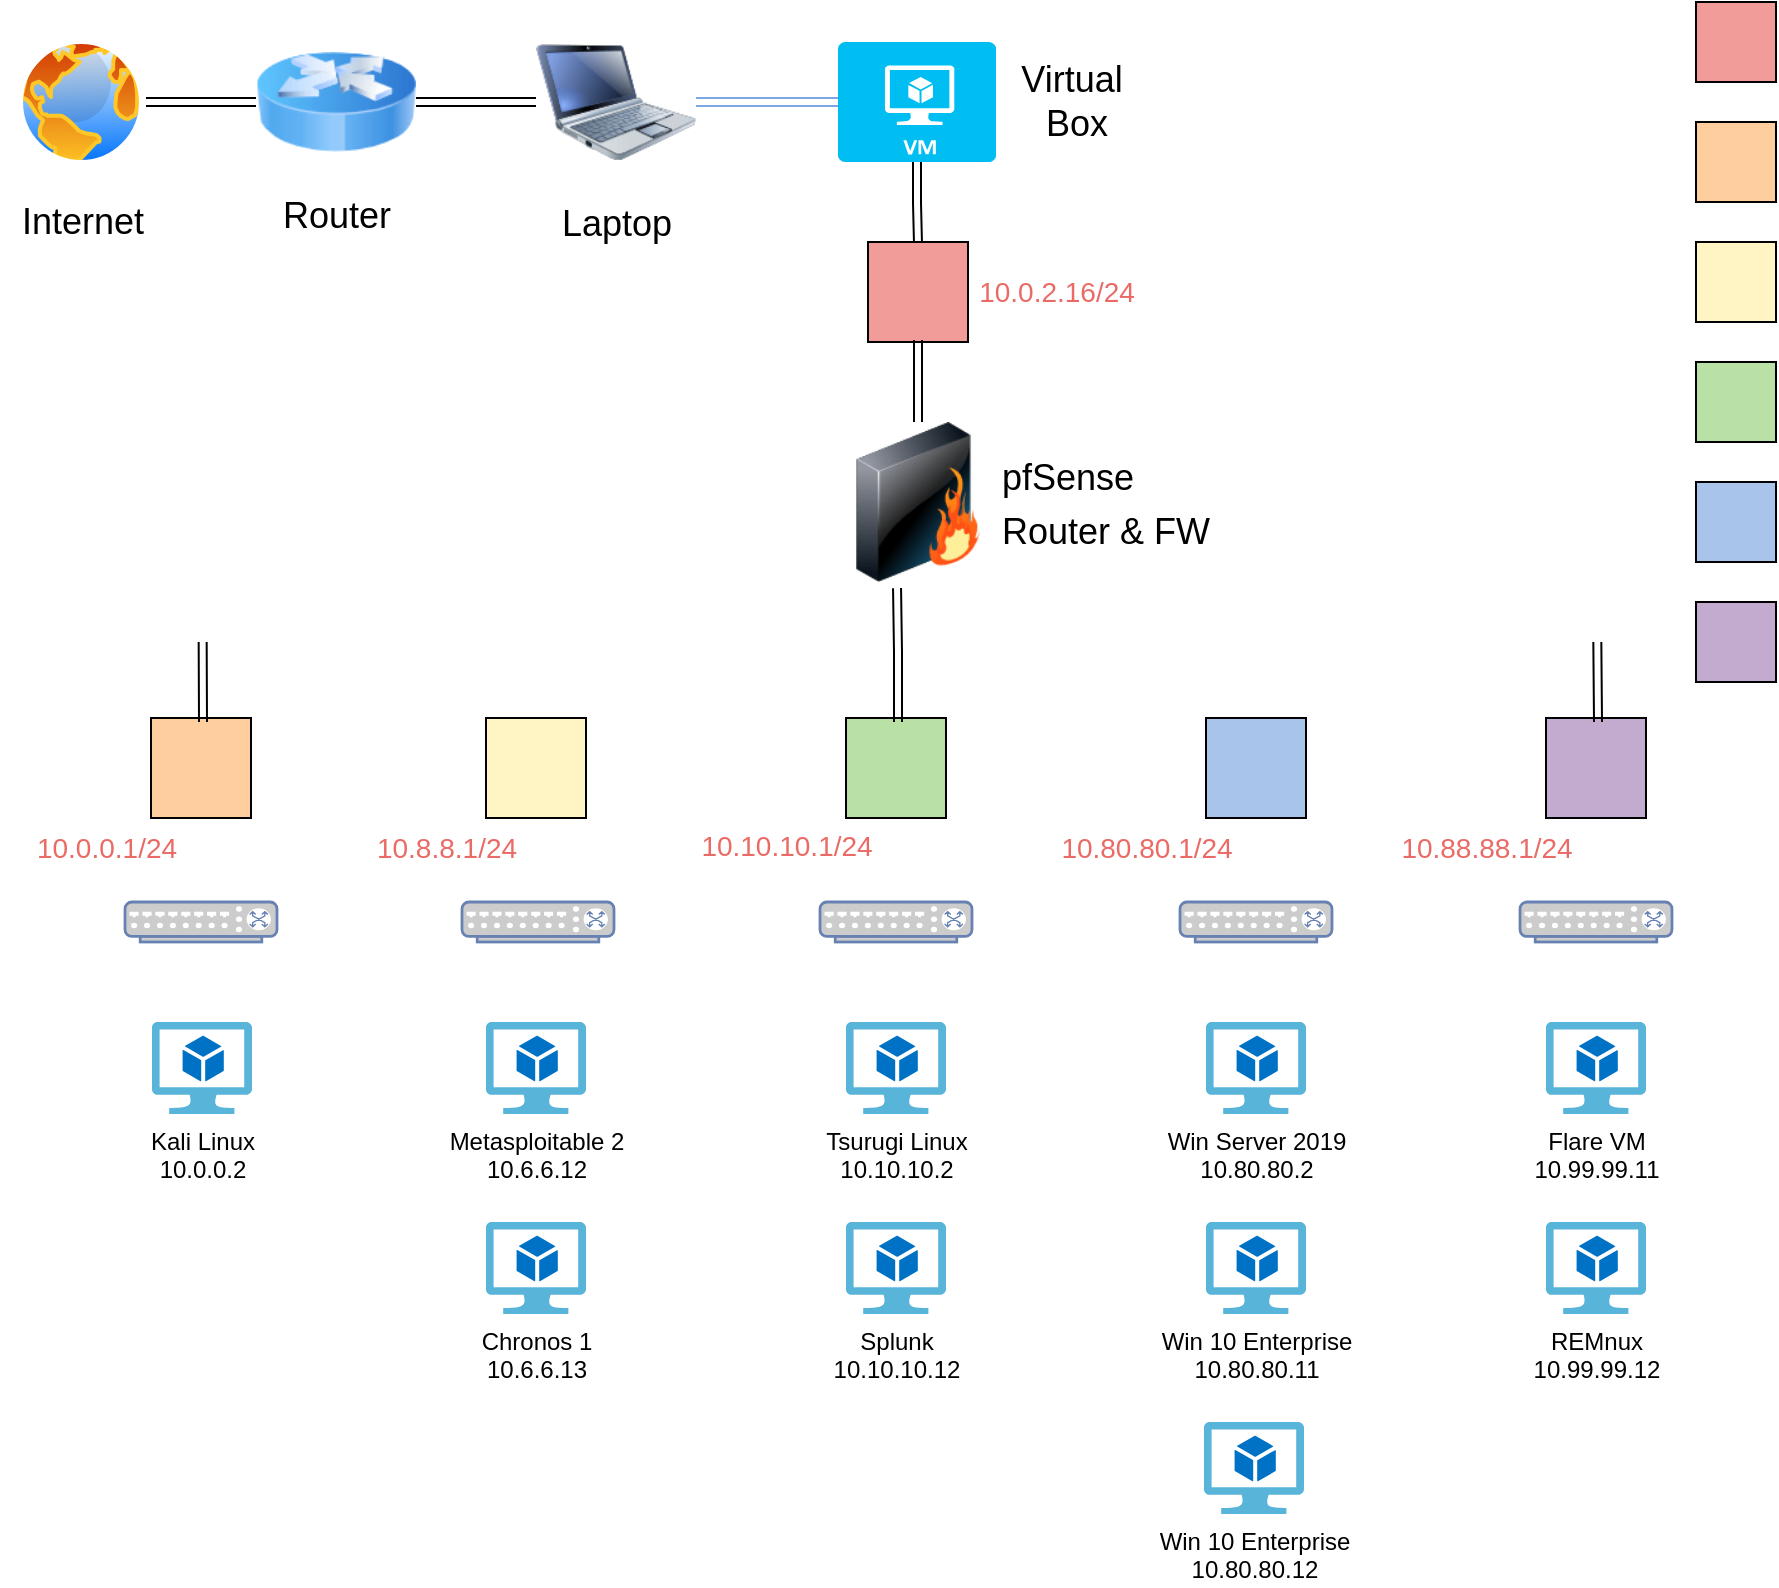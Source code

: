 <mxfile version="24.7.6">
  <diagram name="Page-1" id="55a83fd1-7818-8e21-69c5-c3457e3827bb">
    <mxGraphModel dx="1656" dy="769" grid="1" gridSize="10" guides="1" tooltips="1" connect="1" arrows="1" fold="1" page="1" pageScale="1" pageWidth="1100" pageHeight="850" background="none" math="0" shadow="0">
      <root>
        <mxCell id="0" />
        <mxCell id="1" parent="0" />
        <mxCell id="69ecfefc5c41e42c-3" value="&lt;font style=&quot;font-size: 18px;&quot;&gt;pfSense&lt;/font&gt;&lt;div&gt;&lt;font style=&quot;font-size: 18px;&quot;&gt;Router &amp;amp; FW&lt;/font&gt;&lt;/div&gt;" style="image;html=1;labelBackgroundColor=#ffffff;image=img/lib/clip_art/networking/Firewall_128x128.png;rounded=1;shadow=0;comic=0;strokeWidth=2;fontSize=22;labelPosition=right;verticalLabelPosition=middle;align=left;verticalAlign=middle;" parent="1" vertex="1">
          <mxGeometry x="451" y="240" width="80" height="80" as="geometry" />
        </mxCell>
        <mxCell id="FnHoCbj98JzVe04_ML1R-9" value="" style="edgeStyle=orthogonalEdgeStyle;rounded=0;orthogonalLoop=1;jettySize=auto;html=1;strokeColor=#7EA6E0;shape=link;" edge="1" parent="1" source="69ecfefc5c41e42c-9" target="FnHoCbj98JzVe04_ML1R-3">
          <mxGeometry relative="1" as="geometry" />
        </mxCell>
        <mxCell id="69ecfefc5c41e42c-9" value="&lt;font style=&quot;font-size: 18px;&quot;&gt;Laptop&lt;/font&gt;" style="image;html=1;labelBackgroundColor=#ffffff;image=img/lib/clip_art/computers/Netbook_128x128.png;rounded=1;shadow=0;comic=0;strokeColor=#000000;strokeWidth=2;fillColor=#FFFFFF;fontSize=22;fontColor=#000000;" parent="1" vertex="1">
          <mxGeometry x="300" y="40" width="80" height="80" as="geometry" />
        </mxCell>
        <mxCell id="FnHoCbj98JzVe04_ML1R-102" value="" style="edgeStyle=orthogonalEdgeStyle;shape=link;rounded=0;orthogonalLoop=1;jettySize=auto;html=1;" edge="1" parent="1" source="FnHoCbj98JzVe04_ML1R-3" target="FnHoCbj98JzVe04_ML1R-31">
          <mxGeometry relative="1" as="geometry" />
        </mxCell>
        <mxCell id="FnHoCbj98JzVe04_ML1R-3" value="&lt;p&gt;&lt;br&gt;&lt;/p&gt;" style="verticalLabelPosition=bottom;html=1;verticalAlign=top;align=center;strokeColor=none;fillColor=#00BEF2;shape=mxgraph.azure.virtual_machine;" vertex="1" parent="1">
          <mxGeometry x="451" y="50" width="79" height="60" as="geometry" />
        </mxCell>
        <mxCell id="FnHoCbj98JzVe04_ML1R-15" value="&lt;font style=&quot;font-size: 18px;&quot;&gt;Virtual&amp;nbsp;&lt;/font&gt;&lt;div&gt;&lt;font style=&quot;font-size: 18px;&quot;&gt;Box&lt;/font&gt;&lt;/div&gt;" style="text;html=1;align=center;verticalAlign=middle;resizable=0;points=[];autosize=1;strokeColor=none;fillColor=none;" vertex="1" parent="1">
          <mxGeometry x="530" y="50" width="80" height="60" as="geometry" />
        </mxCell>
        <mxCell id="FnHoCbj98JzVe04_ML1R-20" value="&lt;font style=&quot;font-size: 14px;&quot; color=&quot;#ea6b66&quot;&gt;10.0.2.16/24&lt;/font&gt;" style="text;html=1;align=center;verticalAlign=middle;resizable=0;points=[];autosize=1;strokeColor=none;fillColor=none;" vertex="1" parent="1">
          <mxGeometry x="510" y="160" width="100" height="30" as="geometry" />
        </mxCell>
        <mxCell id="FnHoCbj98JzVe04_ML1R-100" value="" style="edgeStyle=orthogonalEdgeStyle;shape=link;rounded=0;orthogonalLoop=1;jettySize=auto;html=1;" edge="1" parent="1" source="FnHoCbj98JzVe04_ML1R-22" target="FnHoCbj98JzVe04_ML1R-29">
          <mxGeometry relative="1" as="geometry" />
        </mxCell>
        <mxCell id="FnHoCbj98JzVe04_ML1R-22" value="" style="image;aspect=fixed;perimeter=ellipsePerimeter;html=1;align=center;shadow=0;dashed=0;spacingTop=3;image=img/lib/active_directory/internet_globe.svg;" vertex="1" parent="1">
          <mxGeometry x="40" y="47.5" width="65" height="65" as="geometry" />
        </mxCell>
        <mxCell id="FnHoCbj98JzVe04_ML1R-28" value="&lt;font style=&quot;font-size: 18px;&quot;&gt;Internet&lt;/font&gt;" style="text;html=1;align=center;verticalAlign=middle;resizable=0;points=[];autosize=1;strokeColor=none;fillColor=none;" vertex="1" parent="1">
          <mxGeometry x="32.5" y="120" width="80" height="40" as="geometry" />
        </mxCell>
        <mxCell id="FnHoCbj98JzVe04_ML1R-101" value="" style="edgeStyle=orthogonalEdgeStyle;shape=link;rounded=0;orthogonalLoop=1;jettySize=auto;html=1;" edge="1" parent="1" source="FnHoCbj98JzVe04_ML1R-29" target="69ecfefc5c41e42c-9">
          <mxGeometry relative="1" as="geometry" />
        </mxCell>
        <mxCell id="FnHoCbj98JzVe04_ML1R-29" value="&lt;font style=&quot;font-size: 18px;&quot;&gt;Router&lt;/font&gt;" style="image;html=1;image=img/lib/clip_art/networking/Router_Icon_128x128.png" vertex="1" parent="1">
          <mxGeometry x="160" y="40" width="80" height="80" as="geometry" />
        </mxCell>
        <mxCell id="FnHoCbj98JzVe04_ML1R-30" value="" style="whiteSpace=wrap;html=1;aspect=fixed;fillColor=#F19C99;" vertex="1" parent="1">
          <mxGeometry x="466" y="150" width="50" height="50" as="geometry" />
        </mxCell>
        <mxCell id="FnHoCbj98JzVe04_ML1R-103" value="" style="edgeStyle=orthogonalEdgeStyle;shape=link;rounded=0;orthogonalLoop=1;jettySize=auto;html=1;" edge="1" parent="1" source="FnHoCbj98JzVe04_ML1R-31" target="69ecfefc5c41e42c-3">
          <mxGeometry relative="1" as="geometry" />
        </mxCell>
        <mxCell id="FnHoCbj98JzVe04_ML1R-31" value="" style="shape=image;html=1;verticalAlign=top;verticalLabelPosition=bottom;labelBackgroundColor=#ffffff;imageAspect=0;aspect=fixed;image=https://cdn1.iconfinder.com/data/icons/bootstrap-vol-2/16/ethernet-128.png" vertex="1" parent="1">
          <mxGeometry x="467" y="151" width="48" height="48" as="geometry" />
        </mxCell>
        <mxCell id="FnHoCbj98JzVe04_ML1R-32" value="&lt;font style=&quot;font-size: 14px;&quot; color=&quot;#ea6b66&quot;&gt;10.0.0.1/24&lt;/font&gt;" style="text;html=1;align=center;verticalAlign=middle;resizable=0;points=[];autosize=1;strokeColor=none;fillColor=none;" vertex="1" parent="1">
          <mxGeometry x="40" y="438" width="90" height="30" as="geometry" />
        </mxCell>
        <mxCell id="FnHoCbj98JzVe04_ML1R-33" value="" style="whiteSpace=wrap;html=1;aspect=fixed;fillColor=#F19C99;" vertex="1" parent="1">
          <mxGeometry x="880" y="30" width="40" height="40" as="geometry" />
        </mxCell>
        <mxCell id="FnHoCbj98JzVe04_ML1R-35" value="&lt;font style=&quot;font-size: 14px;&quot; color=&quot;#ea6b66&quot;&gt;10.8.8.1/24&lt;/font&gt;" style="text;html=1;align=center;verticalAlign=middle;resizable=0;points=[];autosize=1;strokeColor=none;fillColor=none;" vertex="1" parent="1">
          <mxGeometry x="210" y="438" width="90" height="30" as="geometry" />
        </mxCell>
        <mxCell id="FnHoCbj98JzVe04_ML1R-38" value="" style="whiteSpace=wrap;html=1;aspect=fixed;fillColor=#FFCE9F;" vertex="1" parent="1">
          <mxGeometry x="880" y="90" width="40" height="40" as="geometry" />
        </mxCell>
        <mxCell id="FnHoCbj98JzVe04_ML1R-39" value="" style="whiteSpace=wrap;html=1;aspect=fixed;fillColor=#B9E0A5;" vertex="1" parent="1">
          <mxGeometry x="880" y="210" width="40" height="40" as="geometry" />
        </mxCell>
        <mxCell id="FnHoCbj98JzVe04_ML1R-40" value="" style="whiteSpace=wrap;html=1;aspect=fixed;fillColor=#A9C4EB;" vertex="1" parent="1">
          <mxGeometry x="880" y="270" width="40" height="40" as="geometry" />
        </mxCell>
        <mxCell id="FnHoCbj98JzVe04_ML1R-41" value="" style="whiteSpace=wrap;html=1;aspect=fixed;fillColor=#FFF4C3;" vertex="1" parent="1">
          <mxGeometry x="880" y="150" width="40" height="40" as="geometry" />
        </mxCell>
        <mxCell id="FnHoCbj98JzVe04_ML1R-57" value="" style="whiteSpace=wrap;html=1;aspect=fixed;fillColor=#FFCE9F;" vertex="1" parent="1">
          <mxGeometry x="107.5" y="388" width="50" height="50" as="geometry" />
        </mxCell>
        <mxCell id="FnHoCbj98JzVe04_ML1R-111" style="edgeStyle=none;shape=link;rounded=0;orthogonalLoop=1;jettySize=auto;html=1;exitX=0.5;exitY=0;exitDx=0;exitDy=0;" edge="1" parent="1" source="FnHoCbj98JzVe04_ML1R-58">
          <mxGeometry relative="1" as="geometry">
            <mxPoint x="133.333" y="350" as="targetPoint" />
          </mxGeometry>
        </mxCell>
        <mxCell id="FnHoCbj98JzVe04_ML1R-58" value="" style="shape=image;html=1;verticalAlign=top;verticalLabelPosition=bottom;labelBackgroundColor=#ffffff;imageAspect=0;aspect=fixed;image=https://cdn1.iconfinder.com/data/icons/bootstrap-vol-2/16/ethernet-128.png" vertex="1" parent="1">
          <mxGeometry x="109.5" y="390" width="48" height="48" as="geometry" />
        </mxCell>
        <mxCell id="FnHoCbj98JzVe04_ML1R-59" value="" style="whiteSpace=wrap;html=1;aspect=fixed;fillColor=#FFF4C3;" vertex="1" parent="1">
          <mxGeometry x="275" y="388" width="50" height="50" as="geometry" />
        </mxCell>
        <mxCell id="FnHoCbj98JzVe04_ML1R-60" value="" style="whiteSpace=wrap;html=1;aspect=fixed;fillColor=#B9E0A5;" vertex="1" parent="1">
          <mxGeometry x="455" y="388" width="50" height="50" as="geometry" />
        </mxCell>
        <mxCell id="FnHoCbj98JzVe04_ML1R-61" value="" style="whiteSpace=wrap;html=1;aspect=fixed;fillColor=#A9C4EB;" vertex="1" parent="1">
          <mxGeometry x="635" y="388" width="50" height="50" as="geometry" />
        </mxCell>
        <mxCell id="FnHoCbj98JzVe04_ML1R-62" value="" style="whiteSpace=wrap;html=1;aspect=fixed;fillColor=#C3ABD0;" vertex="1" parent="1">
          <mxGeometry x="805" y="388" width="50" height="50" as="geometry" />
        </mxCell>
        <mxCell id="FnHoCbj98JzVe04_ML1R-65" value="" style="shape=image;html=1;verticalAlign=top;verticalLabelPosition=bottom;labelBackgroundColor=#ffffff;imageAspect=0;aspect=fixed;image=https://cdn1.iconfinder.com/data/icons/bootstrap-vol-2/16/ethernet-128.png" vertex="1" parent="1">
          <mxGeometry x="277" y="389" width="48" height="48" as="geometry" />
        </mxCell>
        <mxCell id="FnHoCbj98JzVe04_ML1R-66" value="" style="shape=image;html=1;verticalAlign=top;verticalLabelPosition=bottom;labelBackgroundColor=#ffffff;imageAspect=0;aspect=fixed;image=https://cdn1.iconfinder.com/data/icons/bootstrap-vol-2/16/ethernet-128.png" vertex="1" parent="1">
          <mxGeometry x="457" y="390" width="48" height="48" as="geometry" />
        </mxCell>
        <mxCell id="FnHoCbj98JzVe04_ML1R-67" value="" style="shape=image;html=1;verticalAlign=top;verticalLabelPosition=bottom;labelBackgroundColor=#ffffff;imageAspect=0;aspect=fixed;image=https://cdn1.iconfinder.com/data/icons/bootstrap-vol-2/16/ethernet-128.png" vertex="1" parent="1">
          <mxGeometry x="636" y="389" width="48" height="48" as="geometry" />
        </mxCell>
        <mxCell id="FnHoCbj98JzVe04_ML1R-112" style="edgeStyle=none;shape=link;rounded=0;orthogonalLoop=1;jettySize=auto;html=1;exitX=0.5;exitY=0;exitDx=0;exitDy=0;" edge="1" parent="1" source="FnHoCbj98JzVe04_ML1R-68">
          <mxGeometry relative="1" as="geometry">
            <mxPoint x="830.667" y="350" as="targetPoint" />
          </mxGeometry>
        </mxCell>
        <mxCell id="FnHoCbj98JzVe04_ML1R-68" value="" style="shape=image;html=1;verticalAlign=top;verticalLabelPosition=bottom;labelBackgroundColor=#ffffff;imageAspect=0;aspect=fixed;image=https://cdn1.iconfinder.com/data/icons/bootstrap-vol-2/16/ethernet-128.png" vertex="1" parent="1">
          <mxGeometry x="807" y="390" width="48" height="48" as="geometry" />
        </mxCell>
        <mxCell id="FnHoCbj98JzVe04_ML1R-69" value="&lt;font style=&quot;font-size: 14px;&quot; color=&quot;#ea6b66&quot;&gt;10.10.10.1/24&lt;/font&gt;" style="text;html=1;align=center;verticalAlign=middle;resizable=0;points=[];autosize=1;strokeColor=none;fillColor=none;" vertex="1" parent="1">
          <mxGeometry x="370" y="437" width="110" height="30" as="geometry" />
        </mxCell>
        <mxCell id="FnHoCbj98JzVe04_ML1R-70" value="&lt;font style=&quot;font-size: 14px;&quot; color=&quot;#ea6b66&quot;&gt;10.80.80.1/24&lt;/font&gt;" style="text;html=1;align=center;verticalAlign=middle;resizable=0;points=[];autosize=1;strokeColor=none;fillColor=none;" vertex="1" parent="1">
          <mxGeometry x="550" y="438" width="110" height="30" as="geometry" />
        </mxCell>
        <mxCell id="FnHoCbj98JzVe04_ML1R-71" value="&lt;font style=&quot;font-size: 14px;&quot; color=&quot;#ea6b66&quot;&gt;10.88.88.1/24&lt;/font&gt;" style="text;html=1;align=center;verticalAlign=middle;resizable=0;points=[];autosize=1;strokeColor=none;fillColor=none;" vertex="1" parent="1">
          <mxGeometry x="720" y="438" width="110" height="30" as="geometry" />
        </mxCell>
        <mxCell id="FnHoCbj98JzVe04_ML1R-72" value="" style="whiteSpace=wrap;html=1;aspect=fixed;fillColor=#C3ABD0;" vertex="1" parent="1">
          <mxGeometry x="880" y="330" width="40" height="40" as="geometry" />
        </mxCell>
        <mxCell id="FnHoCbj98JzVe04_ML1R-80" value="" style="fontColor=#0066CC;verticalAlign=top;verticalLabelPosition=bottom;labelPosition=center;align=center;html=1;outlineConnect=0;fillColor=#CCCCCC;strokeColor=#6881B3;gradientColor=none;gradientDirection=north;strokeWidth=2;shape=mxgraph.networks.switch;" vertex="1" parent="1">
          <mxGeometry x="792" y="480" width="76" height="20" as="geometry" />
        </mxCell>
        <mxCell id="FnHoCbj98JzVe04_ML1R-83" value="" style="fontColor=#0066CC;verticalAlign=top;verticalLabelPosition=bottom;labelPosition=center;align=center;html=1;outlineConnect=0;fillColor=#CCCCCC;strokeColor=#6881B3;gradientColor=none;gradientDirection=north;strokeWidth=2;shape=mxgraph.networks.switch;" vertex="1" parent="1">
          <mxGeometry x="622" y="480" width="76" height="20" as="geometry" />
        </mxCell>
        <mxCell id="FnHoCbj98JzVe04_ML1R-85" value="" style="fontColor=#0066CC;verticalAlign=top;verticalLabelPosition=bottom;labelPosition=center;align=center;html=1;outlineConnect=0;fillColor=#CCCCCC;strokeColor=#6881B3;gradientColor=none;gradientDirection=north;strokeWidth=2;shape=mxgraph.networks.switch;" vertex="1" parent="1">
          <mxGeometry x="442" y="480" width="76" height="20" as="geometry" />
        </mxCell>
        <mxCell id="FnHoCbj98JzVe04_ML1R-86" value="" style="fontColor=#0066CC;verticalAlign=top;verticalLabelPosition=bottom;labelPosition=center;align=center;html=1;outlineConnect=0;fillColor=#CCCCCC;strokeColor=#6881B3;gradientColor=none;gradientDirection=north;strokeWidth=2;shape=mxgraph.networks.switch;" vertex="1" parent="1">
          <mxGeometry x="263" y="480" width="76" height="20" as="geometry" />
        </mxCell>
        <mxCell id="FnHoCbj98JzVe04_ML1R-87" value="" style="fontColor=#0066CC;verticalAlign=top;verticalLabelPosition=bottom;labelPosition=center;align=center;html=1;outlineConnect=0;fillColor=#CCCCCC;strokeColor=#6881B3;gradientColor=none;gradientDirection=north;strokeWidth=2;shape=mxgraph.networks.switch;" vertex="1" parent="1">
          <mxGeometry x="94.5" y="480" width="76" height="20" as="geometry" />
        </mxCell>
        <mxCell id="FnHoCbj98JzVe04_ML1R-88" value="Kali Linux&lt;div&gt;10.0.0.2&lt;/div&gt;" style="image;sketch=0;aspect=fixed;html=1;points=[];align=center;fontSize=12;image=img/lib/mscae/Virtual_Machine_2.svg;" vertex="1" parent="1">
          <mxGeometry x="108" y="540" width="50" height="46" as="geometry" />
        </mxCell>
        <mxCell id="FnHoCbj98JzVe04_ML1R-89" value="Metasploitable 2&lt;div&gt;10.6.6.12&lt;/div&gt;" style="image;sketch=0;aspect=fixed;html=1;points=[];align=center;fontSize=12;image=img/lib/mscae/Virtual_Machine_2.svg;" vertex="1" parent="1">
          <mxGeometry x="275" y="540" width="50" height="46" as="geometry" />
        </mxCell>
        <mxCell id="FnHoCbj98JzVe04_ML1R-90" value="Chronos 1&lt;div&gt;10.6.6.13&lt;/div&gt;" style="image;sketch=0;aspect=fixed;html=1;points=[];align=center;fontSize=12;image=img/lib/mscae/Virtual_Machine_2.svg;" vertex="1" parent="1">
          <mxGeometry x="275" y="640" width="50" height="46" as="geometry" />
        </mxCell>
        <mxCell id="FnHoCbj98JzVe04_ML1R-91" value="Tsurugi Linux&lt;div&gt;10.10.10.2&lt;/div&gt;" style="image;sketch=0;aspect=fixed;html=1;points=[];align=center;fontSize=12;image=img/lib/mscae/Virtual_Machine_2.svg;" vertex="1" parent="1">
          <mxGeometry x="455" y="540" width="50" height="46" as="geometry" />
        </mxCell>
        <mxCell id="FnHoCbj98JzVe04_ML1R-92" value="Splunk&lt;div&gt;10.10.10.12&lt;/div&gt;" style="image;sketch=0;aspect=fixed;html=1;points=[];align=center;fontSize=12;image=img/lib/mscae/Virtual_Machine_2.svg;" vertex="1" parent="1">
          <mxGeometry x="455" y="640" width="50" height="46" as="geometry" />
        </mxCell>
        <mxCell id="FnHoCbj98JzVe04_ML1R-93" value="Flare VM&lt;div&gt;10.99.99.11&lt;/div&gt;" style="image;sketch=0;aspect=fixed;html=1;points=[];align=center;fontSize=12;image=img/lib/mscae/Virtual_Machine_2.svg;" vertex="1" parent="1">
          <mxGeometry x="805" y="540" width="50" height="46" as="geometry" />
        </mxCell>
        <mxCell id="FnHoCbj98JzVe04_ML1R-94" value="REMnux&lt;div&gt;10.99.99.12&lt;/div&gt;" style="image;sketch=0;aspect=fixed;html=1;points=[];align=center;fontSize=12;image=img/lib/mscae/Virtual_Machine_2.svg;" vertex="1" parent="1">
          <mxGeometry x="805" y="640" width="50" height="46" as="geometry" />
        </mxCell>
        <mxCell id="FnHoCbj98JzVe04_ML1R-97" value="Win Server 2019&lt;div&gt;10.80.80.2&lt;/div&gt;" style="image;sketch=0;aspect=fixed;html=1;points=[];align=center;fontSize=12;image=img/lib/mscae/Virtual_Machine_2.svg;" vertex="1" parent="1">
          <mxGeometry x="635" y="540" width="50" height="46" as="geometry" />
        </mxCell>
        <mxCell id="FnHoCbj98JzVe04_ML1R-98" value="Win 10 Enterprise&lt;div&gt;10.80.80.11&lt;/div&gt;" style="image;sketch=0;aspect=fixed;html=1;points=[];align=center;fontSize=12;image=img/lib/mscae/Virtual_Machine_2.svg;" vertex="1" parent="1">
          <mxGeometry x="635" y="640" width="50" height="46" as="geometry" />
        </mxCell>
        <mxCell id="FnHoCbj98JzVe04_ML1R-99" value="Win 10 Enterprise&lt;div&gt;10.80.80.12&lt;/div&gt;" style="image;sketch=0;aspect=fixed;html=1;points=[];align=center;fontSize=12;image=img/lib/mscae/Virtual_Machine_2.svg;" vertex="1" parent="1">
          <mxGeometry x="634" y="740" width="50" height="46" as="geometry" />
        </mxCell>
        <mxCell id="FnHoCbj98JzVe04_ML1R-106" style="edgeStyle=orthogonalEdgeStyle;shape=link;rounded=0;orthogonalLoop=1;jettySize=auto;html=1;exitX=0.5;exitY=0;exitDx=0;exitDy=0;entryX=0.369;entryY=1.038;entryDx=0;entryDy=0;entryPerimeter=0;" edge="1" parent="1" source="FnHoCbj98JzVe04_ML1R-66" target="69ecfefc5c41e42c-3">
          <mxGeometry relative="1" as="geometry" />
        </mxCell>
      </root>
    </mxGraphModel>
  </diagram>
</mxfile>
